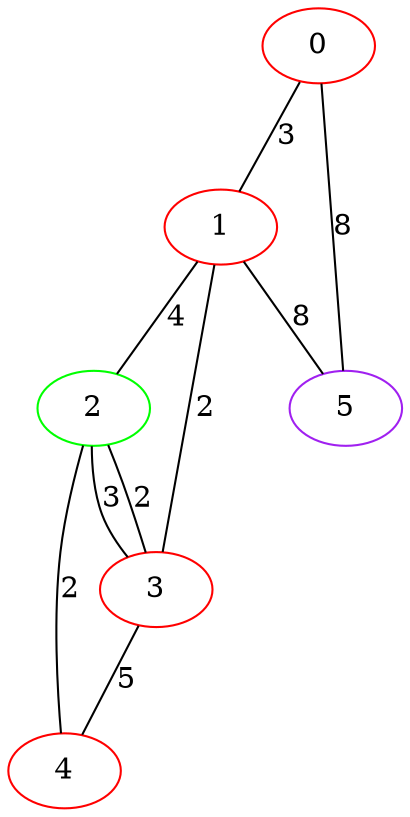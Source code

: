 graph "" {
0 [color=red, weight=1];
1 [color=red, weight=1];
2 [color=green, weight=2];
3 [color=red, weight=1];
4 [color=red, weight=1];
5 [color=purple, weight=4];
0 -- 1  [key=0, label=3];
0 -- 5  [key=0, label=8];
1 -- 2  [key=0, label=4];
1 -- 3  [key=0, label=2];
1 -- 5  [key=0, label=8];
2 -- 3  [key=0, label=3];
2 -- 3  [key=1, label=2];
2 -- 4  [key=0, label=2];
3 -- 4  [key=0, label=5];
}
